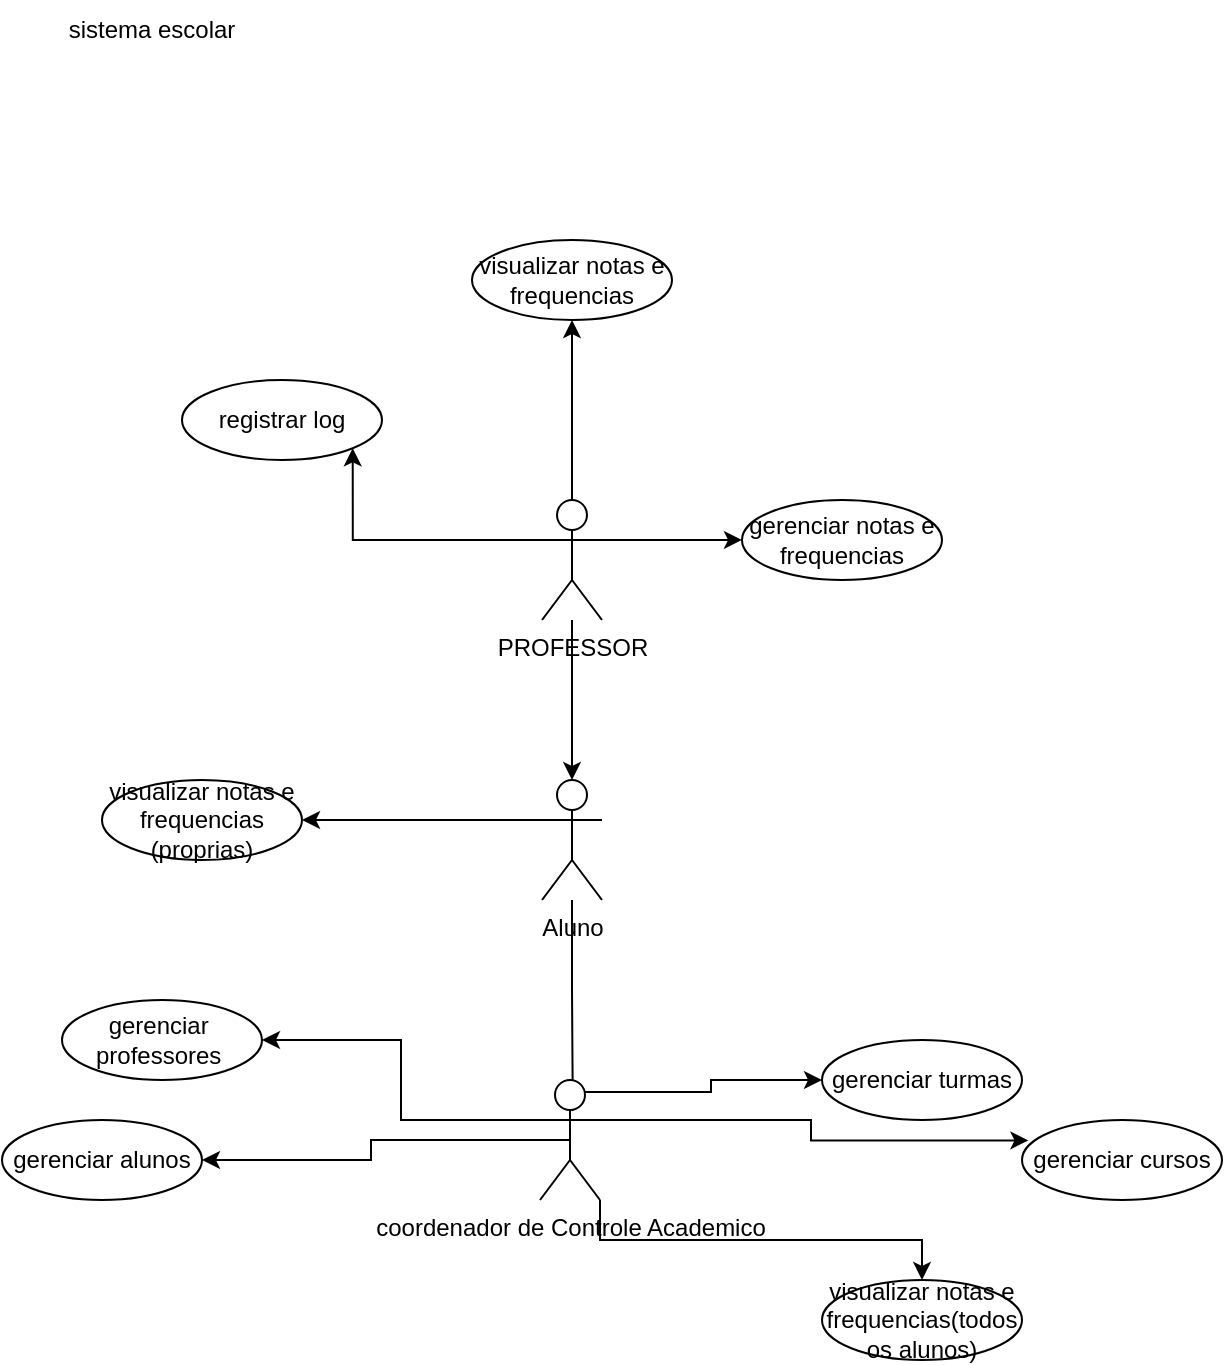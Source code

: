 <mxfile version="21.3.8" type="github">
  <diagram name="Página-1" id="PdCBFJR6PD7fbApHcqxk">
    <mxGraphModel dx="1050" dy="573" grid="1" gridSize="10" guides="1" tooltips="1" connect="1" arrows="1" fold="1" page="1" pageScale="1" pageWidth="827" pageHeight="1169" math="0" shadow="0">
      <root>
        <mxCell id="0" />
        <mxCell id="1" parent="0" />
        <mxCell id="5v1VqlVGLzsazY5bpy-z-85" style="edgeStyle=orthogonalEdgeStyle;rounded=0;orthogonalLoop=1;jettySize=auto;html=1;exitX=1;exitY=0.333;exitDx=0;exitDy=0;exitPerimeter=0;" edge="1" parent="1" source="5v1VqlVGLzsazY5bpy-z-1" target="5v1VqlVGLzsazY5bpy-z-84">
          <mxGeometry relative="1" as="geometry" />
        </mxCell>
        <mxCell id="5v1VqlVGLzsazY5bpy-z-86" style="edgeStyle=orthogonalEdgeStyle;rounded=0;orthogonalLoop=1;jettySize=auto;html=1;exitX=0;exitY=0.333;exitDx=0;exitDy=0;exitPerimeter=0;entryX=1;entryY=1;entryDx=0;entryDy=0;" edge="1" parent="1" source="5v1VqlVGLzsazY5bpy-z-1" target="5v1VqlVGLzsazY5bpy-z-83">
          <mxGeometry relative="1" as="geometry" />
        </mxCell>
        <mxCell id="5v1VqlVGLzsazY5bpy-z-90" style="edgeStyle=orthogonalEdgeStyle;rounded=0;orthogonalLoop=1;jettySize=auto;html=1;exitX=0.5;exitY=0;exitDx=0;exitDy=0;exitPerimeter=0;" edge="1" parent="1" source="5v1VqlVGLzsazY5bpy-z-1" target="5v1VqlVGLzsazY5bpy-z-89">
          <mxGeometry relative="1" as="geometry" />
        </mxCell>
        <mxCell id="5v1VqlVGLzsazY5bpy-z-91" style="edgeStyle=orthogonalEdgeStyle;rounded=0;orthogonalLoop=1;jettySize=auto;html=1;entryX=0.5;entryY=0;entryDx=0;entryDy=0;entryPerimeter=0;" edge="1" parent="1" source="5v1VqlVGLzsazY5bpy-z-1" target="5v1VqlVGLzsazY5bpy-z-57">
          <mxGeometry relative="1" as="geometry" />
        </mxCell>
        <mxCell id="5v1VqlVGLzsazY5bpy-z-1" value="PROFESSOR" style="shape=umlActor;verticalLabelPosition=bottom;verticalAlign=top;html=1;" vertex="1" parent="1">
          <mxGeometry x="400" y="270" width="30" height="60" as="geometry" />
        </mxCell>
        <mxCell id="5v1VqlVGLzsazY5bpy-z-75" style="edgeStyle=orthogonalEdgeStyle;rounded=0;orthogonalLoop=1;jettySize=auto;html=1;entryX=0.547;entryY=0.263;entryDx=0;entryDy=0;entryPerimeter=0;" edge="1" parent="1" source="5v1VqlVGLzsazY5bpy-z-57" target="5v1VqlVGLzsazY5bpy-z-61">
          <mxGeometry relative="1" as="geometry" />
        </mxCell>
        <mxCell id="5v1VqlVGLzsazY5bpy-z-79" style="edgeStyle=orthogonalEdgeStyle;rounded=0;orthogonalLoop=1;jettySize=auto;html=1;exitX=0;exitY=0.333;exitDx=0;exitDy=0;exitPerimeter=0;" edge="1" parent="1" source="5v1VqlVGLzsazY5bpy-z-57" target="5v1VqlVGLzsazY5bpy-z-78">
          <mxGeometry relative="1" as="geometry" />
        </mxCell>
        <mxCell id="5v1VqlVGLzsazY5bpy-z-57" value="Aluno" style="shape=umlActor;verticalLabelPosition=bottom;verticalAlign=top;html=1;" vertex="1" parent="1">
          <mxGeometry x="400" y="410" width="30" height="60" as="geometry" />
        </mxCell>
        <mxCell id="5v1VqlVGLzsazY5bpy-z-95" style="edgeStyle=orthogonalEdgeStyle;rounded=0;orthogonalLoop=1;jettySize=auto;html=1;exitX=0;exitY=0.333;exitDx=0;exitDy=0;exitPerimeter=0;" edge="1" parent="1" source="5v1VqlVGLzsazY5bpy-z-61" target="5v1VqlVGLzsazY5bpy-z-93">
          <mxGeometry relative="1" as="geometry" />
        </mxCell>
        <mxCell id="5v1VqlVGLzsazY5bpy-z-96" style="edgeStyle=orthogonalEdgeStyle;rounded=0;orthogonalLoop=1;jettySize=auto;html=1;exitX=0.5;exitY=0.5;exitDx=0;exitDy=0;exitPerimeter=0;" edge="1" parent="1" source="5v1VqlVGLzsazY5bpy-z-61" target="5v1VqlVGLzsazY5bpy-z-94">
          <mxGeometry relative="1" as="geometry" />
        </mxCell>
        <mxCell id="5v1VqlVGLzsazY5bpy-z-102" style="edgeStyle=orthogonalEdgeStyle;rounded=0;orthogonalLoop=1;jettySize=auto;html=1;exitX=0.75;exitY=0.1;exitDx=0;exitDy=0;exitPerimeter=0;" edge="1" parent="1" source="5v1VqlVGLzsazY5bpy-z-61" target="5v1VqlVGLzsazY5bpy-z-98">
          <mxGeometry relative="1" as="geometry" />
        </mxCell>
        <mxCell id="5v1VqlVGLzsazY5bpy-z-103" style="edgeStyle=orthogonalEdgeStyle;rounded=0;orthogonalLoop=1;jettySize=auto;html=1;exitX=1;exitY=0.333;exitDx=0;exitDy=0;exitPerimeter=0;entryX=0.032;entryY=0.255;entryDx=0;entryDy=0;entryPerimeter=0;" edge="1" parent="1" source="5v1VqlVGLzsazY5bpy-z-61" target="5v1VqlVGLzsazY5bpy-z-100">
          <mxGeometry relative="1" as="geometry" />
        </mxCell>
        <mxCell id="5v1VqlVGLzsazY5bpy-z-106" style="edgeStyle=orthogonalEdgeStyle;rounded=0;orthogonalLoop=1;jettySize=auto;html=1;exitX=1;exitY=1;exitDx=0;exitDy=0;exitPerimeter=0;" edge="1" parent="1" source="5v1VqlVGLzsazY5bpy-z-61" target="5v1VqlVGLzsazY5bpy-z-105">
          <mxGeometry relative="1" as="geometry" />
        </mxCell>
        <mxCell id="5v1VqlVGLzsazY5bpy-z-61" value="coordenador de Controle Academico" style="shape=umlActor;verticalLabelPosition=bottom;verticalAlign=top;html=1;" vertex="1" parent="1">
          <mxGeometry x="399" y="560" width="30" height="60" as="geometry" />
        </mxCell>
        <mxCell id="5v1VqlVGLzsazY5bpy-z-78" value="visualizar notas e frequencias&lt;br&gt;(proprias)&lt;br&gt;" style="ellipse;whiteSpace=wrap;html=1;align=center;" vertex="1" parent="1">
          <mxGeometry x="180" y="410" width="100" height="40" as="geometry" />
        </mxCell>
        <mxCell id="5v1VqlVGLzsazY5bpy-z-83" value="registrar log" style="ellipse;whiteSpace=wrap;html=1;align=center;" vertex="1" parent="1">
          <mxGeometry x="220" y="210" width="100" height="40" as="geometry" />
        </mxCell>
        <mxCell id="5v1VqlVGLzsazY5bpy-z-84" value="gerenciar notas e frequencias" style="ellipse;whiteSpace=wrap;html=1;align=center;" vertex="1" parent="1">
          <mxGeometry x="500" y="270" width="100" height="40" as="geometry" />
        </mxCell>
        <mxCell id="5v1VqlVGLzsazY5bpy-z-89" value="visualizar notas e frequencias" style="ellipse;whiteSpace=wrap;html=1;align=center;" vertex="1" parent="1">
          <mxGeometry x="365" y="140" width="100" height="40" as="geometry" />
        </mxCell>
        <mxCell id="5v1VqlVGLzsazY5bpy-z-93" value="gerenciar&amp;nbsp; professores&amp;nbsp;" style="ellipse;whiteSpace=wrap;html=1;align=center;" vertex="1" parent="1">
          <mxGeometry x="160" y="520" width="100" height="40" as="geometry" />
        </mxCell>
        <mxCell id="5v1VqlVGLzsazY5bpy-z-94" value="gerenciar alunos" style="ellipse;whiteSpace=wrap;html=1;align=center;" vertex="1" parent="1">
          <mxGeometry x="130" y="580" width="100" height="40" as="geometry" />
        </mxCell>
        <mxCell id="5v1VqlVGLzsazY5bpy-z-98" value="gerenciar turmas" style="ellipse;whiteSpace=wrap;html=1;align=center;" vertex="1" parent="1">
          <mxGeometry x="540" y="540" width="100" height="40" as="geometry" />
        </mxCell>
        <mxCell id="5v1VqlVGLzsazY5bpy-z-100" value="gerenciar cursos" style="ellipse;whiteSpace=wrap;html=1;align=center;" vertex="1" parent="1">
          <mxGeometry x="640" y="580" width="100" height="40" as="geometry" />
        </mxCell>
        <mxCell id="5v1VqlVGLzsazY5bpy-z-105" value="visualizar notas e frequencias(todos os alunos)" style="ellipse;whiteSpace=wrap;html=1;align=center;" vertex="1" parent="1">
          <mxGeometry x="540" y="660" width="100" height="40" as="geometry" />
        </mxCell>
        <mxCell id="5v1VqlVGLzsazY5bpy-z-108" value="sistema escolar" style="text;html=1;strokeColor=none;fillColor=none;align=center;verticalAlign=middle;whiteSpace=wrap;rounded=0;" vertex="1" parent="1">
          <mxGeometry x="150" y="20" width="110" height="30" as="geometry" />
        </mxCell>
      </root>
    </mxGraphModel>
  </diagram>
</mxfile>
